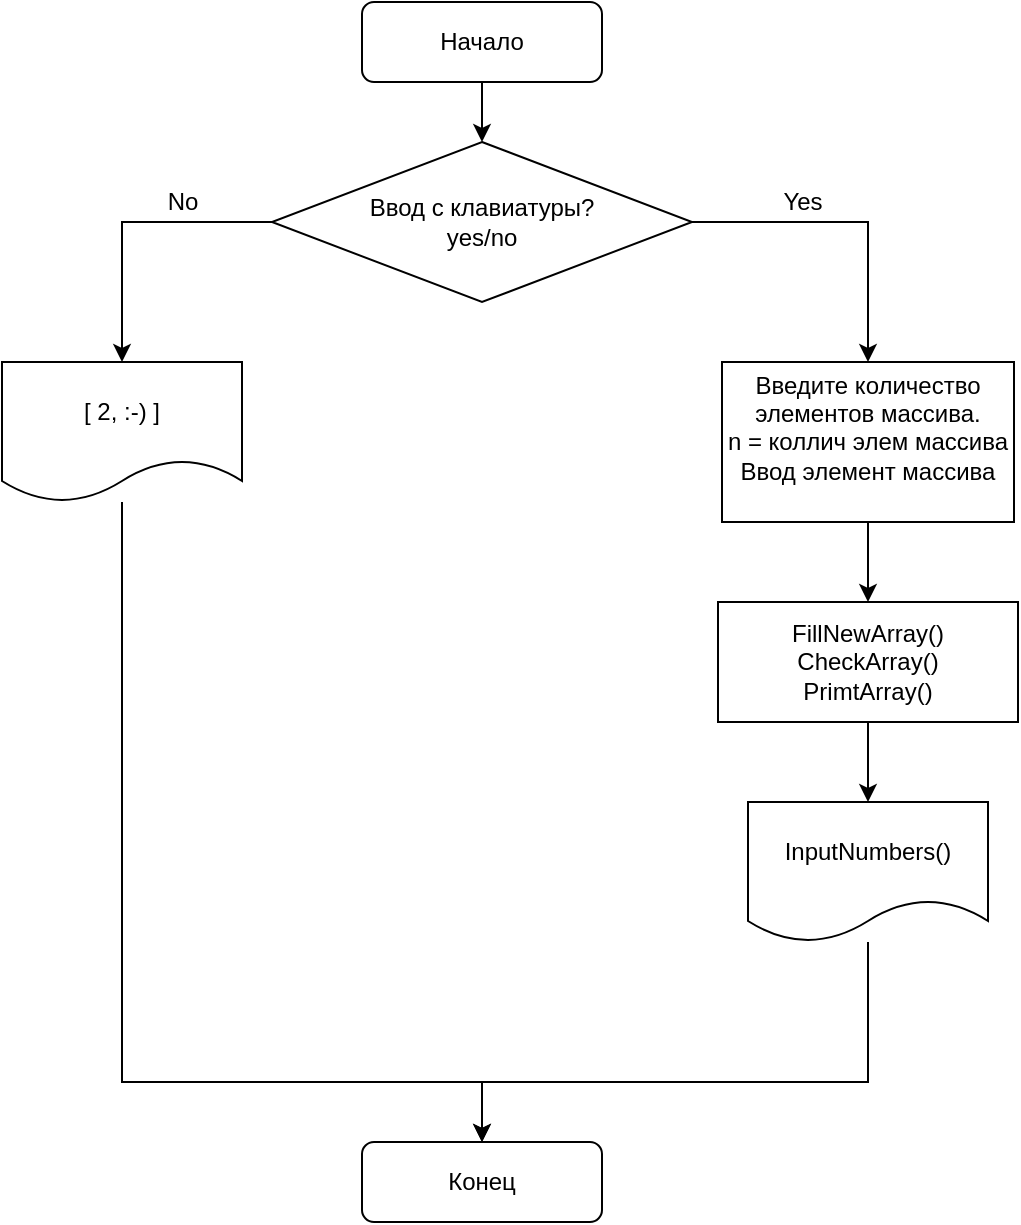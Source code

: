 <mxfile version="20.3.0" type="device"><diagram id="2CCLNe0S0OOXlls04C3f" name="Страница 1"><mxGraphModel dx="1635" dy="866" grid="1" gridSize="10" guides="1" tooltips="1" connect="1" arrows="1" fold="1" page="1" pageScale="1" pageWidth="827" pageHeight="1169" math="0" shadow="0"><root><mxCell id="0"/><mxCell id="1" parent="0"/><mxCell id="YnlpYkCFHyRZ1vC3TZ89-15" value="" style="edgeStyle=orthogonalEdgeStyle;rounded=0;orthogonalLoop=1;jettySize=auto;html=1;" edge="1" parent="1" source="YnlpYkCFHyRZ1vC3TZ89-1" target="YnlpYkCFHyRZ1vC3TZ89-13"><mxGeometry relative="1" as="geometry"/></mxCell><mxCell id="YnlpYkCFHyRZ1vC3TZ89-1" value="&lt;span style=&quot;font-size: 12px;&quot;&gt;Введите количество элементов массива.&lt;br&gt;n = коллич элем массива&lt;br&gt;Ввод элемент массива&lt;br&gt;&lt;br&gt;&lt;/span&gt;" style="rounded=0;whiteSpace=wrap;html=1;" vertex="1" parent="1"><mxGeometry x="400" y="200" width="146" height="80" as="geometry"/></mxCell><mxCell id="YnlpYkCFHyRZ1vC3TZ89-11" value="" style="edgeStyle=orthogonalEdgeStyle;rounded=0;orthogonalLoop=1;jettySize=auto;html=1;" edge="1" parent="1" source="YnlpYkCFHyRZ1vC3TZ89-3" target="YnlpYkCFHyRZ1vC3TZ89-4"><mxGeometry relative="1" as="geometry"/></mxCell><mxCell id="YnlpYkCFHyRZ1vC3TZ89-3" value="Начало" style="rounded=1;whiteSpace=wrap;html=1;" vertex="1" parent="1"><mxGeometry x="220" y="20" width="120" height="40" as="geometry"/></mxCell><mxCell id="YnlpYkCFHyRZ1vC3TZ89-7" style="edgeStyle=orthogonalEdgeStyle;rounded=0;orthogonalLoop=1;jettySize=auto;html=1;exitX=0;exitY=0.5;exitDx=0;exitDy=0;entryX=0.5;entryY=0;entryDx=0;entryDy=0;" edge="1" parent="1" source="YnlpYkCFHyRZ1vC3TZ89-4" target="YnlpYkCFHyRZ1vC3TZ89-6"><mxGeometry relative="1" as="geometry"/></mxCell><mxCell id="YnlpYkCFHyRZ1vC3TZ89-9" style="edgeStyle=orthogonalEdgeStyle;rounded=0;orthogonalLoop=1;jettySize=auto;html=1;exitX=1;exitY=0.5;exitDx=0;exitDy=0;entryX=0.5;entryY=0;entryDx=0;entryDy=0;" edge="1" parent="1" source="YnlpYkCFHyRZ1vC3TZ89-4" target="YnlpYkCFHyRZ1vC3TZ89-1"><mxGeometry relative="1" as="geometry"/></mxCell><mxCell id="YnlpYkCFHyRZ1vC3TZ89-4" value="Ввод с клавиатуры?&lt;br&gt;yes/no" style="rhombus;whiteSpace=wrap;html=1;" vertex="1" parent="1"><mxGeometry x="175" y="90" width="210" height="80" as="geometry"/></mxCell><mxCell id="YnlpYkCFHyRZ1vC3TZ89-19" style="edgeStyle=orthogonalEdgeStyle;rounded=0;orthogonalLoop=1;jettySize=auto;html=1;entryX=0.5;entryY=0;entryDx=0;entryDy=0;" edge="1" parent="1" source="YnlpYkCFHyRZ1vC3TZ89-6" target="YnlpYkCFHyRZ1vC3TZ89-17"><mxGeometry relative="1" as="geometry"><Array as="points"><mxPoint x="100" y="560"/><mxPoint x="280" y="560"/></Array></mxGeometry></mxCell><mxCell id="YnlpYkCFHyRZ1vC3TZ89-6" value="&lt;span style=&quot;font-size: 12px;&quot;&gt;[ 2, :-) ]&lt;/span&gt;" style="shape=document;whiteSpace=wrap;html=1;boundedLbl=1;" vertex="1" parent="1"><mxGeometry x="40" y="200" width="120" height="70" as="geometry"/></mxCell><mxCell id="YnlpYkCFHyRZ1vC3TZ89-8" value="No" style="text;html=1;align=center;verticalAlign=middle;resizable=0;points=[];autosize=1;strokeColor=none;fillColor=none;" vertex="1" parent="1"><mxGeometry x="110" y="105" width="40" height="30" as="geometry"/></mxCell><mxCell id="YnlpYkCFHyRZ1vC3TZ89-10" value="Yes" style="text;html=1;align=center;verticalAlign=middle;resizable=0;points=[];autosize=1;strokeColor=none;fillColor=none;" vertex="1" parent="1"><mxGeometry x="420" y="105" width="40" height="30" as="geometry"/></mxCell><mxCell id="YnlpYkCFHyRZ1vC3TZ89-16" value="" style="edgeStyle=orthogonalEdgeStyle;rounded=0;orthogonalLoop=1;jettySize=auto;html=1;" edge="1" parent="1" source="YnlpYkCFHyRZ1vC3TZ89-13" target="YnlpYkCFHyRZ1vC3TZ89-14"><mxGeometry relative="1" as="geometry"/></mxCell><mxCell id="YnlpYkCFHyRZ1vC3TZ89-13" value="FillNewArray()&lt;br&gt;CheckArray()&lt;br&gt;PrimtArray()" style="rounded=0;whiteSpace=wrap;html=1;" vertex="1" parent="1"><mxGeometry x="398" y="320" width="150" height="60" as="geometry"/></mxCell><mxCell id="YnlpYkCFHyRZ1vC3TZ89-18" style="edgeStyle=orthogonalEdgeStyle;rounded=0;orthogonalLoop=1;jettySize=auto;html=1;entryX=0.5;entryY=0;entryDx=0;entryDy=0;" edge="1" parent="1" source="YnlpYkCFHyRZ1vC3TZ89-14" target="YnlpYkCFHyRZ1vC3TZ89-17"><mxGeometry relative="1" as="geometry"><Array as="points"><mxPoint x="473" y="560"/><mxPoint x="280" y="560"/></Array></mxGeometry></mxCell><mxCell id="YnlpYkCFHyRZ1vC3TZ89-14" value="InputNumbers()" style="shape=document;whiteSpace=wrap;html=1;boundedLbl=1;" vertex="1" parent="1"><mxGeometry x="413" y="420" width="120" height="70" as="geometry"/></mxCell><mxCell id="YnlpYkCFHyRZ1vC3TZ89-17" value="Конец" style="rounded=1;whiteSpace=wrap;html=1;" vertex="1" parent="1"><mxGeometry x="220" y="590" width="120" height="40" as="geometry"/></mxCell></root></mxGraphModel></diagram></mxfile>